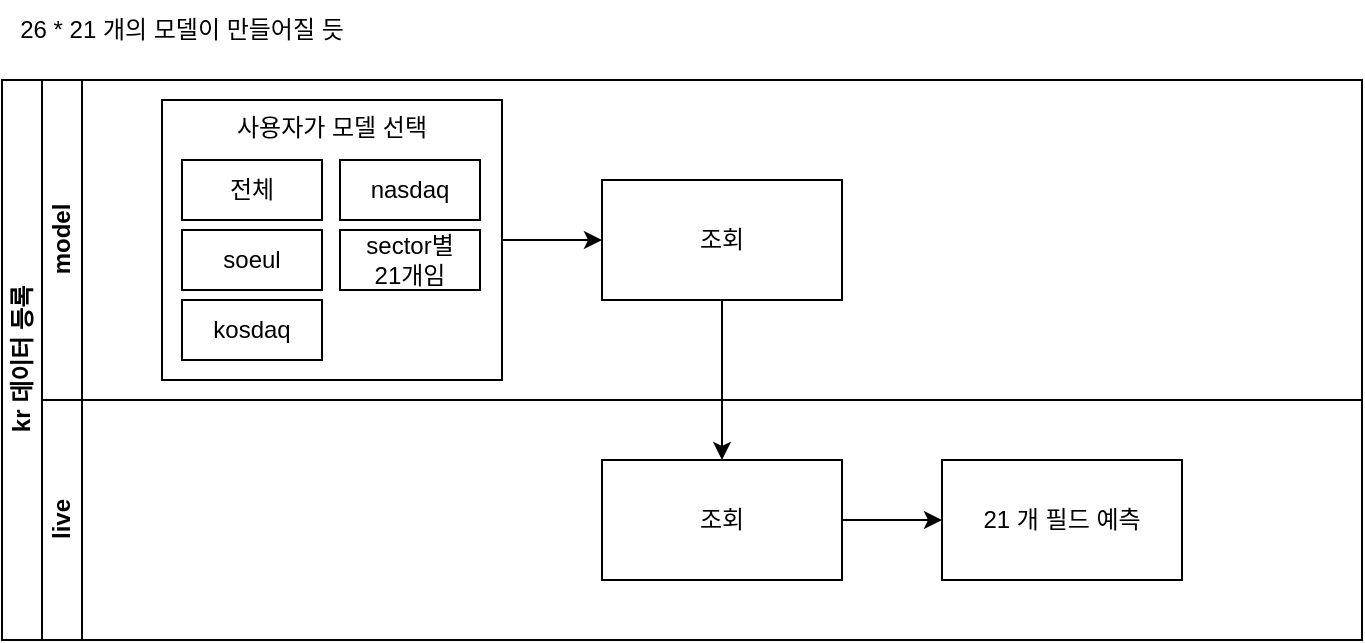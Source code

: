 <mxfile>
    <diagram id="LVcDB1lngO7evqMphRVR" name="페이지-1">
        <mxGraphModel dx="1432" dy="625" grid="1" gridSize="10" guides="1" tooltips="1" connect="1" arrows="1" fold="1" page="1" pageScale="1" pageWidth="827" pageHeight="1169" math="0" shadow="0">
            <root>
                <mxCell id="0"/>
                <mxCell id="1" parent="0"/>
                <mxCell id="2" value="kr 데이터 등록" style="swimlane;html=1;childLayout=stackLayout;resizeParent=1;resizeParentMax=0;horizontal=0;startSize=20;horizontalStack=0;" vertex="1" parent="1">
                    <mxGeometry x="60" y="120" width="680" height="280" as="geometry"/>
                </mxCell>
                <mxCell id="3" value="model" style="swimlane;html=1;startSize=20;horizontal=0;" vertex="1" parent="2">
                    <mxGeometry x="20" width="660" height="160" as="geometry"/>
                </mxCell>
                <mxCell id="47" value="조회" style="rounded=0;whiteSpace=wrap;html=1;" vertex="1" parent="3">
                    <mxGeometry x="280" y="50" width="120" height="60" as="geometry"/>
                </mxCell>
                <mxCell id="52" style="edgeStyle=none;html=1;" edge="1" parent="3" source="51" target="47">
                    <mxGeometry relative="1" as="geometry"/>
                </mxCell>
                <mxCell id="51" value="사용자가 모델 선택" style="rounded=0;whiteSpace=wrap;html=1;horizontal=1;verticalAlign=top;" vertex="1" parent="3">
                    <mxGeometry x="60" y="10" width="170" height="140" as="geometry"/>
                </mxCell>
                <mxCell id="54" value="전체" style="rounded=0;whiteSpace=wrap;html=1;fontFamily=Helvetica;fontSize=12;align=center;" vertex="1" parent="3">
                    <mxGeometry x="70" y="40" width="70" height="30" as="geometry"/>
                </mxCell>
                <mxCell id="55" value="soeul" style="rounded=0;whiteSpace=wrap;html=1;fontFamily=Helvetica;fontSize=12;align=center;" vertex="1" parent="3">
                    <mxGeometry x="70" y="75" width="70" height="30" as="geometry"/>
                </mxCell>
                <mxCell id="56" value="kosdaq" style="rounded=0;whiteSpace=wrap;html=1;fontFamily=Helvetica;fontSize=12;align=center;" vertex="1" parent="3">
                    <mxGeometry x="70" y="110" width="70" height="30" as="geometry"/>
                </mxCell>
                <mxCell id="57" value="nasdaq" style="rounded=0;whiteSpace=wrap;html=1;fontFamily=Helvetica;fontSize=12;align=center;" vertex="1" parent="3">
                    <mxGeometry x="149" y="40" width="70" height="30" as="geometry"/>
                </mxCell>
                <mxCell id="58" value="sector별&lt;br&gt;21개임" style="rounded=0;whiteSpace=wrap;html=1;fontFamily=Helvetica;fontSize=12;align=center;" vertex="1" parent="3">
                    <mxGeometry x="149" y="75" width="70" height="30" as="geometry"/>
                </mxCell>
                <mxCell id="5" value="live" style="swimlane;html=1;startSize=20;horizontal=0;" vertex="1" parent="2">
                    <mxGeometry x="20" y="160" width="660" height="120" as="geometry"/>
                </mxCell>
                <mxCell id="50" style="edgeStyle=none;html=1;" edge="1" parent="5" source="46" target="49">
                    <mxGeometry relative="1" as="geometry"/>
                </mxCell>
                <mxCell id="46" value="조회" style="rounded=0;whiteSpace=wrap;html=1;" vertex="1" parent="5">
                    <mxGeometry x="280" y="30" width="120" height="60" as="geometry"/>
                </mxCell>
                <mxCell id="49" value="21 개 필드 예측" style="rounded=0;whiteSpace=wrap;html=1;" vertex="1" parent="5">
                    <mxGeometry x="450" y="30" width="120" height="60" as="geometry"/>
                </mxCell>
                <mxCell id="48" style="edgeStyle=none;html=1;" edge="1" parent="2" source="47" target="46">
                    <mxGeometry relative="1" as="geometry"/>
                </mxCell>
                <mxCell id="45" value="26 * 21 개의 모델이 만들어질 듯" style="text;html=1;strokeColor=none;fillColor=none;align=center;verticalAlign=middle;whiteSpace=wrap;rounded=0;" vertex="1" parent="1">
                    <mxGeometry x="60" y="80" width="180" height="30" as="geometry"/>
                </mxCell>
            </root>
        </mxGraphModel>
    </diagram>
</mxfile>
